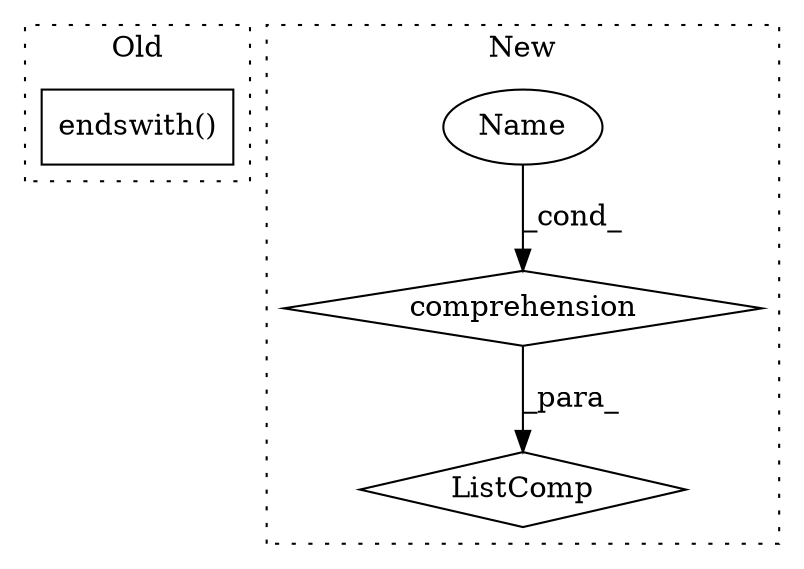 digraph G {
subgraph cluster0 {
1 [label="endswith()" a="75" s="9388,9410" l="14,1" shape="box"];
label = "Old";
style="dotted";
}
subgraph cluster1 {
2 [label="ListComp" a="106" s="8887" l="149" shape="diamond"];
3 [label="comprehension" a="45" s="8936" l="3" shape="diamond"];
4 [label="Name" a="87" s="8909" l="6" shape="ellipse"];
label = "New";
style="dotted";
}
3 -> 2 [label="_para_"];
4 -> 3 [label="_cond_"];
}
